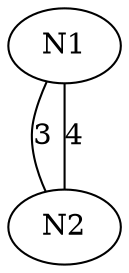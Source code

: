 graph Aquarium {
    n1 [label="N1"];
    n2 [label="N2"];
    n1 -- n2 [label="3"];
    n2 -- n1 [label="4"];
}
